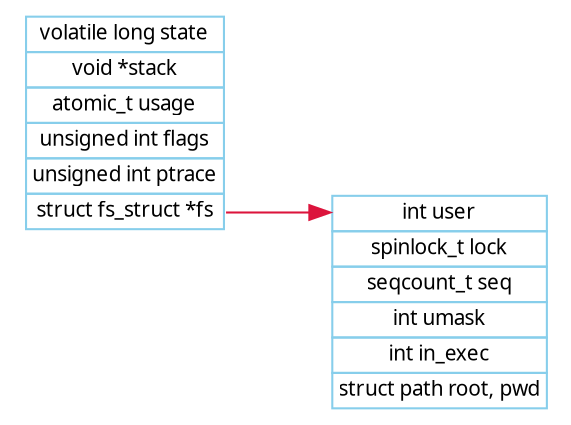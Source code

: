 digraph task{

fontname = "Input Mono";
fontsize = 10;
rankdir  = LR;

node [fontname = "Input Mono", fontsize = 10, color="skyblue", shape="plaintext"];
edge [fontname = "Input Mono", fontsize = 10, color="crimson", style="solid"];

task_struct [label=<
        <table border="0" cellborder="1" cellspacing="0" align="left">
        <tr>
        <td>volatile long state</td>
        </tr>
        <tr>
        <td>void *stack</td>
        </tr>
        <tr>
        <td>atomic_t usage</td>
        </tr>
        <tr>
        <td>unsigned int flags</td>
        </tr>
        <tr>
        <td>unsigned int ptrace</td>
        </tr>
        <tr>
        <td port="fs_struct">struct fs_struct *fs</td>
        </tr>
        </table>
>];

fs_struct [label=<
        <table border="0" cellborder="1" cellspacing="0" align="left">
        <tr>
        <td port="entry">int user</td>
        </tr>
        <tr>
        <td>spinlock_t lock</td>
        </tr>
        <tr>
        <td>seqcount_t seq</td>
        </tr>
        <tr>
        <td>int umask</td>
        </tr>
        <tr>
        <td>int in_exec</td>
        </tr>
        <tr>
        <td>struct path root, pwd</td>
        </tr>
        </table>
>];

task_struct:fs_struct -> fs_struct:entry;
}
